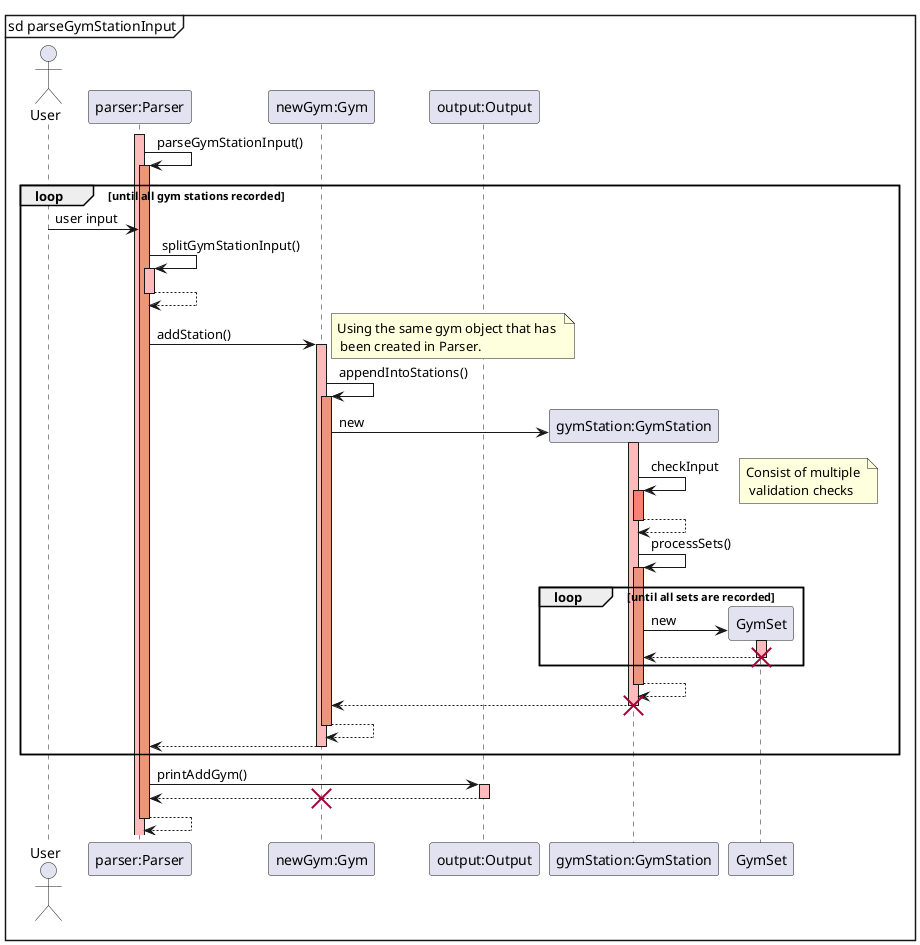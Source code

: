 @startuml
mainframe sd parseGymStationInput
actor User
participant "parser:Parser" as Parser
participant "newGym:Gym" as Gym
participant "output:Output" as Output
participant "gymStation:GymStation" as GymStation

activate Parser  #FFBBBB

Parser -> Parser : parseGymStationInput()
    activate Parser #DarkSalmon
        loop until all gym stations recorded

            User -> Parser: user input
            Parser -> Parser: splitGymStationInput()
            activate Parser #FFBBBB
            Parser --> Parser:

            deactivate Parser #DarkSalmon

            Parser -> Gym: addStation() 
            note right : Using the same gym object that has \n been created in Parser.

            activate Gym #FFBBBB

            Gym -> Gym : appendIntoStations()
            activate Gym #DarkSalmon
                Gym -> GymStation **: new
                activate GymStation #FFBBBB

                GymStation -> GymStation: checkInput
                note right: Consist of multiple \n validation checks
                activate GymStation #Salmon
                GymStation --> GymStation:
                deactivate GymStation #Salmon

                GymStation -> GymStation : processSets()
                activate GymStation #DarkSalmon

                    loop until all sets are recorded
                        GymStation -> GymSet **: new 
                        activate GymSet #FFBBBB
                        GymSet --> GymStation:
                        deactivate GymSet #FFBBBB
                        destroy GymSet

                    end


                GymStation --> GymStation
                deactivate GymStation #DarkSalmon


                GymStation --> Gym: 
                deactivate GymStation #FFBBBB
                destroy GymStation

            Gym --> Gym : 
            deactivate Gym #DarkSalmon
            Gym --> Parser:
            deactivate Gym #FFBBBB
        end
    Parser -> Output: printAddGym()
    activate Output #FFBBBB
    Output --> Parser:
    destroy Gym
    deactivate Output
    Parser --> Parser :
    deactivate Parser #DarkSalmon
@enduml